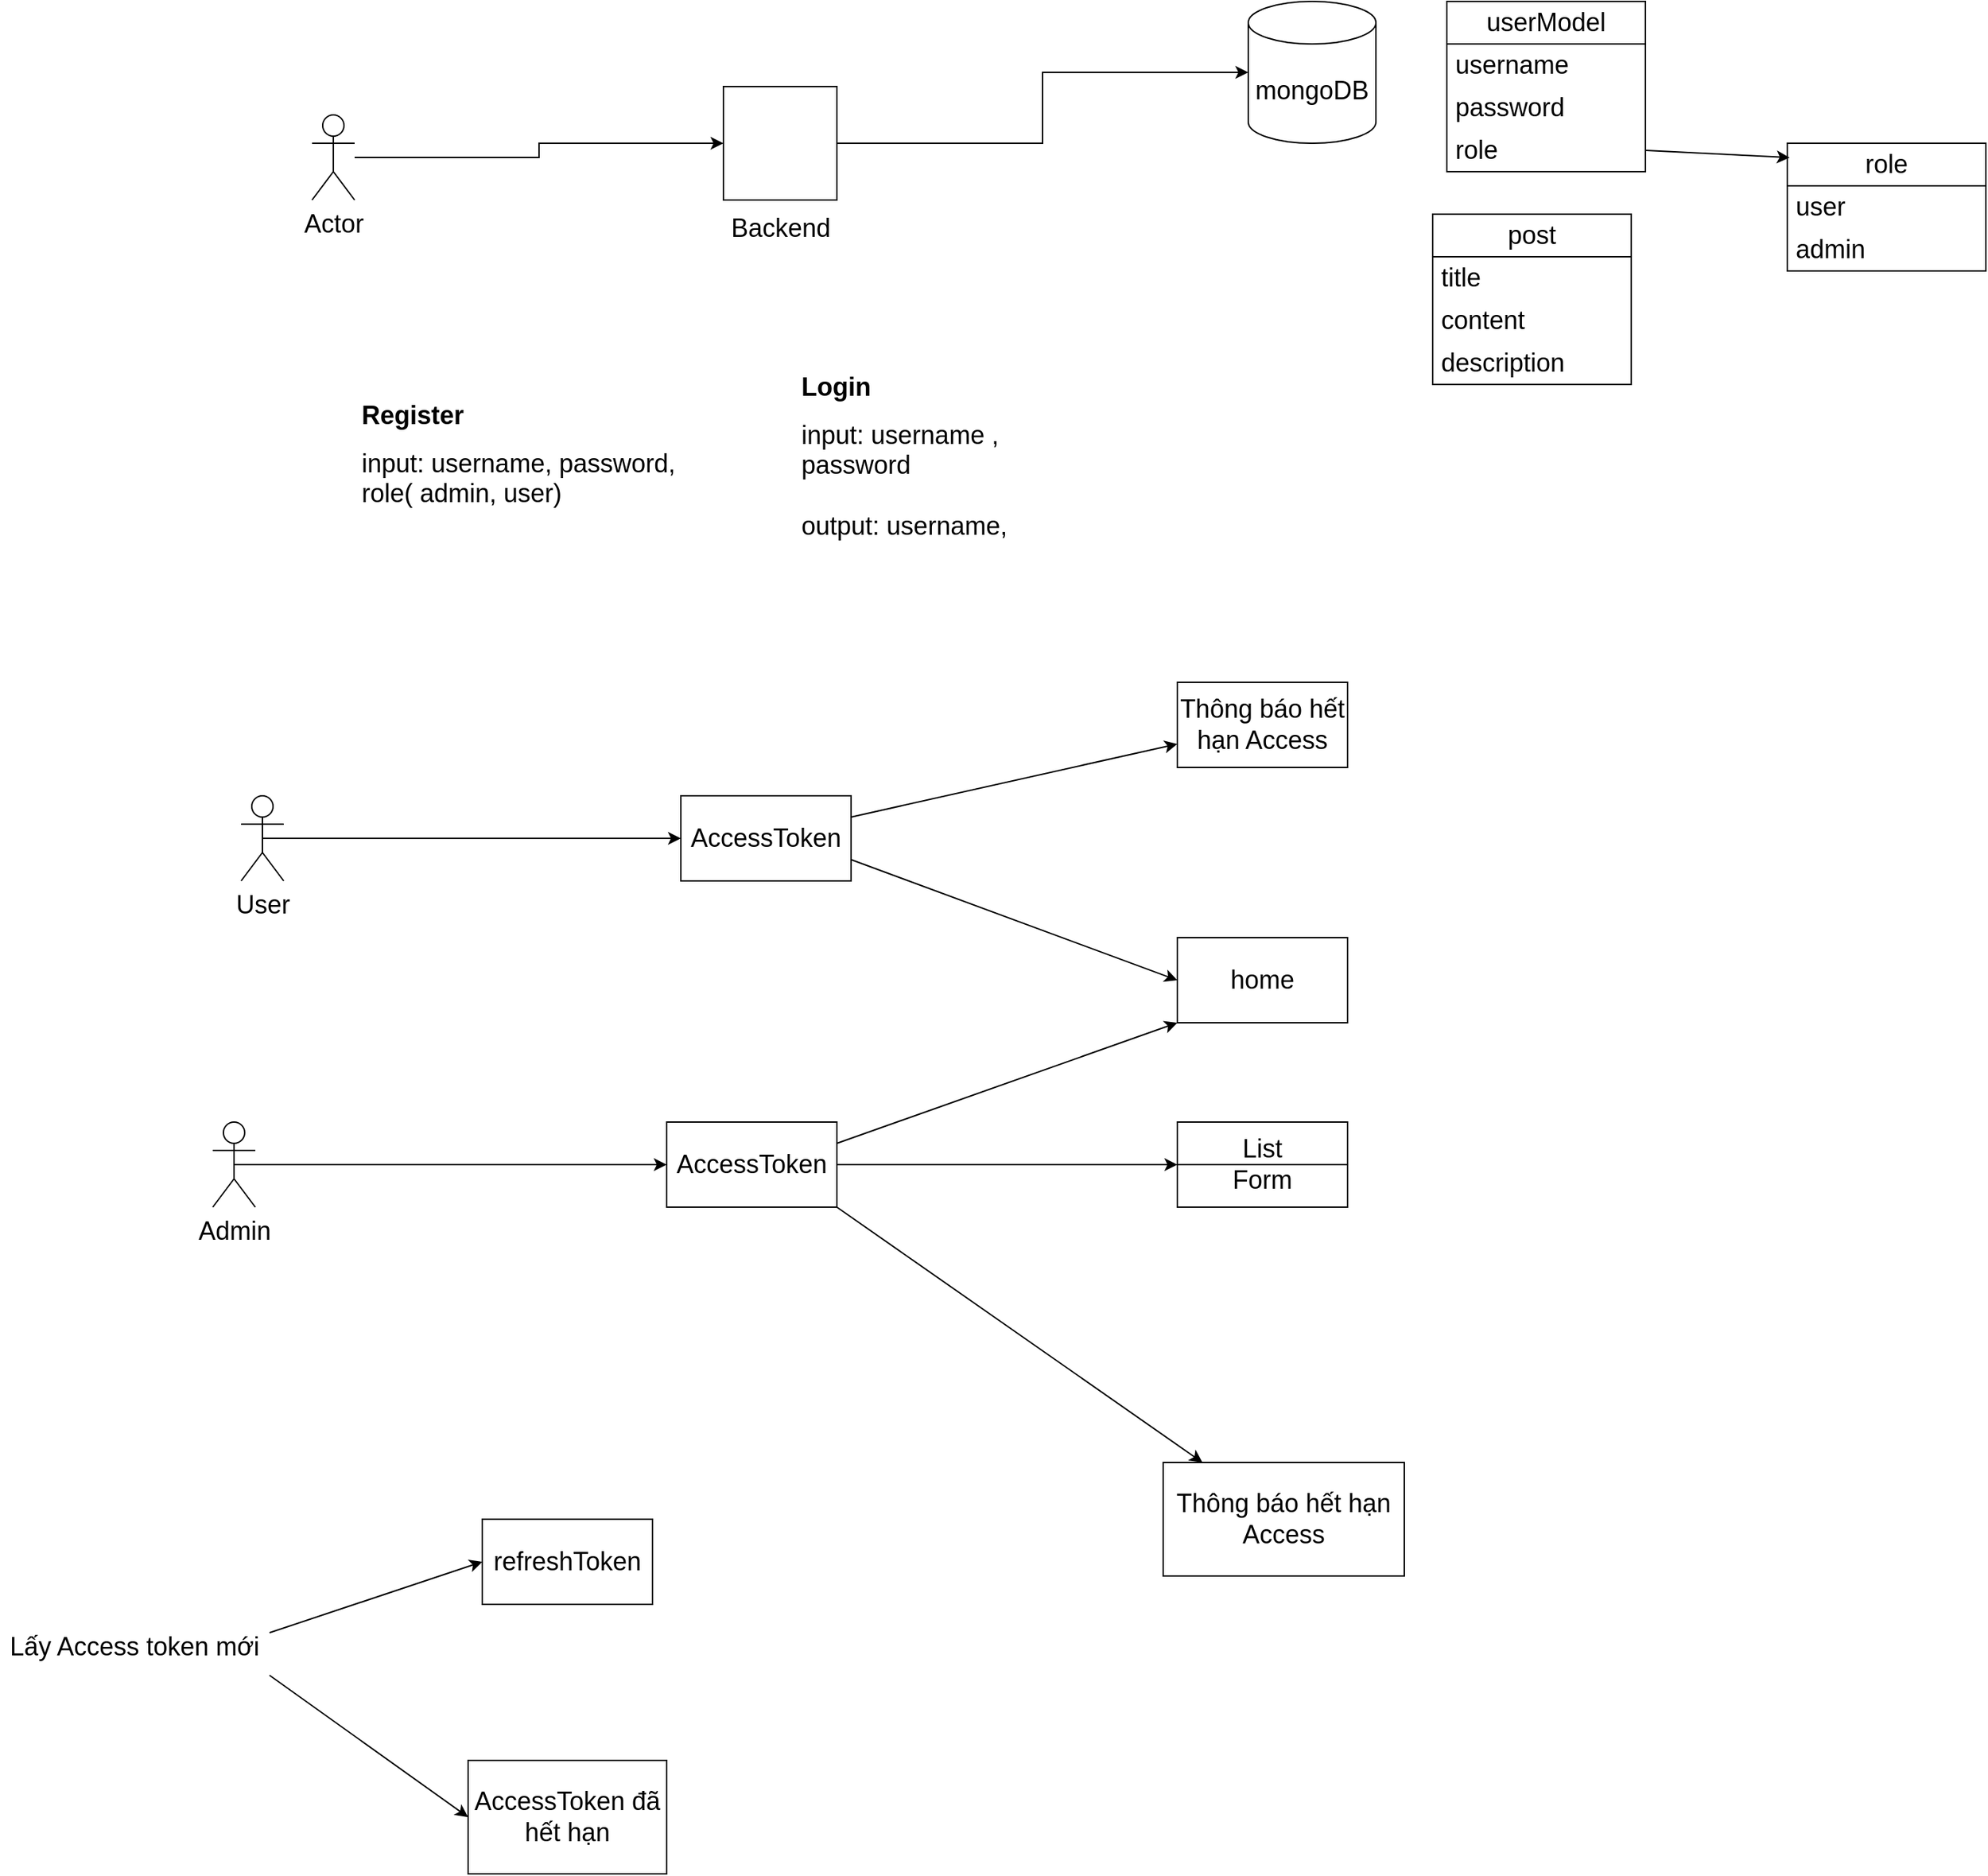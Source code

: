 <mxfile version="20.5.3" type="device"><diagram id="_PkWA_JVlBlwbMjwdW6g" name="Trang-1"><mxGraphModel dx="2566" dy="677" grid="1" gridSize="10" guides="1" tooltips="1" connect="1" arrows="1" fold="1" page="1" pageScale="1" pageWidth="1169" pageHeight="1654" math="0" shadow="0"><root><mxCell id="0"/><mxCell id="1" parent="0"/><mxCell id="7WiTmWVqoDBsLa9nrzJ3-4" style="edgeStyle=orthogonalEdgeStyle;rounded=0;orthogonalLoop=1;jettySize=auto;html=1;fontSize=18;" parent="1" source="7WiTmWVqoDBsLa9nrzJ3-1" target="7WiTmWVqoDBsLa9nrzJ3-3" edge="1"><mxGeometry relative="1" as="geometry"/></mxCell><mxCell id="7WiTmWVqoDBsLa9nrzJ3-1" value="Actor" style="shape=umlActor;verticalLabelPosition=bottom;verticalAlign=top;html=1;outlineConnect=0;fontSize=18;" parent="1" vertex="1"><mxGeometry x="50" y="90" width="30" height="60" as="geometry"/></mxCell><mxCell id="7WiTmWVqoDBsLa9nrzJ3-2" value="mongoDB" style="shape=cylinder3;whiteSpace=wrap;html=1;boundedLbl=1;backgroundOutline=1;size=15;fontSize=18;" parent="1" vertex="1"><mxGeometry x="710" y="10" width="90" height="100" as="geometry"/></mxCell><mxCell id="7WiTmWVqoDBsLa9nrzJ3-5" style="edgeStyle=orthogonalEdgeStyle;rounded=0;orthogonalLoop=1;jettySize=auto;html=1;exitX=1;exitY=0.5;exitDx=0;exitDy=0;fontSize=18;" parent="1" source="7WiTmWVqoDBsLa9nrzJ3-3" target="7WiTmWVqoDBsLa9nrzJ3-2" edge="1"><mxGeometry relative="1" as="geometry"/></mxCell><mxCell id="7WiTmWVqoDBsLa9nrzJ3-3" value="" style="whiteSpace=wrap;html=1;aspect=fixed;fontSize=18;" parent="1" vertex="1"><mxGeometry x="340" y="70" width="80" height="80" as="geometry"/></mxCell><mxCell id="7WiTmWVqoDBsLa9nrzJ3-10" value="userModel" style="swimlane;fontStyle=0;childLayout=stackLayout;horizontal=1;startSize=30;horizontalStack=0;resizeParent=1;resizeParentMax=0;resizeLast=0;collapsible=1;marginBottom=0;whiteSpace=wrap;html=1;fontSize=18;" parent="1" vertex="1"><mxGeometry x="850" y="10" width="140" height="120" as="geometry"><mxRectangle x="850" y="10" width="100" height="30" as="alternateBounds"/></mxGeometry></mxCell><mxCell id="7WiTmWVqoDBsLa9nrzJ3-11" value="username" style="text;strokeColor=none;fillColor=none;align=left;verticalAlign=middle;spacingLeft=4;spacingRight=4;overflow=hidden;points=[[0,0.5],[1,0.5]];portConstraint=eastwest;rotatable=0;whiteSpace=wrap;html=1;fontSize=18;" parent="7WiTmWVqoDBsLa9nrzJ3-10" vertex="1"><mxGeometry y="30" width="140" height="30" as="geometry"/></mxCell><mxCell id="7WiTmWVqoDBsLa9nrzJ3-12" value="password" style="text;strokeColor=none;fillColor=none;align=left;verticalAlign=middle;spacingLeft=4;spacingRight=4;overflow=hidden;points=[[0,0.5],[1,0.5]];portConstraint=eastwest;rotatable=0;whiteSpace=wrap;html=1;fontSize=18;" parent="7WiTmWVqoDBsLa9nrzJ3-10" vertex="1"><mxGeometry y="60" width="140" height="30" as="geometry"/></mxCell><mxCell id="7WiTmWVqoDBsLa9nrzJ3-13" value="role" style="text;strokeColor=none;fillColor=none;align=left;verticalAlign=middle;spacingLeft=4;spacingRight=4;overflow=hidden;points=[[0,0.5],[1,0.5]];portConstraint=eastwest;rotatable=0;whiteSpace=wrap;html=1;fontSize=18;" parent="7WiTmWVqoDBsLa9nrzJ3-10" vertex="1"><mxGeometry y="90" width="140" height="30" as="geometry"/></mxCell><mxCell id="QBvrMYQ35oqKfCYRjyhh-4" style="rounded=0;orthogonalLoop=1;jettySize=auto;html=1;exitX=0.5;exitY=0.5;exitDx=0;exitDy=0;exitPerimeter=0;entryX=0;entryY=0.5;entryDx=0;entryDy=0;fontSize=18;" parent="1" source="7WiTmWVqoDBsLa9nrzJ3-19" target="kVesEChVtUdwCc2Lsxn3-8" edge="1"><mxGeometry relative="1" as="geometry"/></mxCell><mxCell id="7WiTmWVqoDBsLa9nrzJ3-19" value="Admin" style="shape=umlActor;verticalLabelPosition=bottom;verticalAlign=top;html=1;outlineConnect=0;fontSize=18;" parent="1" vertex="1"><mxGeometry x="-20" y="800" width="30" height="60" as="geometry"/></mxCell><mxCell id="kVesEChVtUdwCc2Lsxn3-1" value="Backend" style="text;html=1;align=center;verticalAlign=middle;resizable=0;points=[];autosize=1;strokeColor=none;fillColor=none;fontSize=18;" parent="1" vertex="1"><mxGeometry x="335" y="150" width="90" height="40" as="geometry"/></mxCell><mxCell id="kVesEChVtUdwCc2Lsxn3-3" value="&lt;h1 style=&quot;font-size: 18px;&quot;&gt;Register&lt;/h1&gt;&lt;div style=&quot;font-size: 18px;&quot;&gt;input: username, password, role( admin, user)&lt;span style=&quot;background-color: initial; font-size: 18px;&quot;&gt;&amp;nbsp;&lt;/span&gt;&lt;/div&gt;" style="text;html=1;strokeColor=none;fillColor=none;spacing=5;spacingTop=-20;whiteSpace=wrap;overflow=hidden;rounded=0;fontSize=18;" parent="1" vertex="1"><mxGeometry x="80" y="290" width="230" height="140" as="geometry"/></mxCell><mxCell id="kVesEChVtUdwCc2Lsxn3-5" value="&lt;h1 style=&quot;font-size: 18px;&quot;&gt;Login&lt;/h1&gt;&lt;div style=&quot;font-size: 18px;&quot;&gt;input: username , password&lt;/div&gt;&lt;div style=&quot;font-size: 18px;&quot;&gt;&lt;br style=&quot;font-size: 18px;&quot;&gt;&lt;/div&gt;&lt;div style=&quot;font-size: 18px;&quot;&gt;output: username, role, access_token&lt;/div&gt;" style="text;html=1;strokeColor=none;fillColor=none;spacing=5;spacingTop=-20;whiteSpace=wrap;overflow=hidden;rounded=0;fontSize=18;" parent="1" vertex="1"><mxGeometry x="390" y="270" width="190" height="120" as="geometry"/></mxCell><mxCell id="QBvrMYQ35oqKfCYRjyhh-16" style="edgeStyle=none;rounded=0;orthogonalLoop=1;jettySize=auto;html=1;exitX=1;exitY=0.5;exitDx=0;exitDy=0;fontSize=18;" parent="1" source="kVesEChVtUdwCc2Lsxn3-8" target="kVesEChVtUdwCc2Lsxn3-19" edge="1"><mxGeometry relative="1" as="geometry"><mxPoint x="740" y="830" as="targetPoint"/><Array as="points"><mxPoint x="570" y="830"/></Array></mxGeometry></mxCell><mxCell id="QBvrMYQ35oqKfCYRjyhh-18" style="edgeStyle=none;rounded=0;orthogonalLoop=1;jettySize=auto;html=1;exitX=1;exitY=1;exitDx=0;exitDy=0;fontSize=18;" parent="1" source="kVesEChVtUdwCc2Lsxn3-8" target="QBvrMYQ35oqKfCYRjyhh-17" edge="1"><mxGeometry relative="1" as="geometry"/></mxCell><mxCell id="QBvrMYQ35oqKfCYRjyhh-47" style="edgeStyle=none;rounded=0;orthogonalLoop=1;jettySize=auto;html=1;exitX=1;exitY=0.25;exitDx=0;exitDy=0;entryX=0;entryY=1;entryDx=0;entryDy=0;fontSize=18;" parent="1" source="kVesEChVtUdwCc2Lsxn3-8" target="QBvrMYQ35oqKfCYRjyhh-43" edge="1"><mxGeometry relative="1" as="geometry"/></mxCell><mxCell id="kVesEChVtUdwCc2Lsxn3-8" value="&lt;font style=&quot;font-size: 18px;&quot;&gt;AccessToken&lt;/font&gt;" style="rounded=0;whiteSpace=wrap;html=1;fontSize=18;" parent="1" vertex="1"><mxGeometry x="300" y="800" width="120" height="60" as="geometry"/></mxCell><mxCell id="kVesEChVtUdwCc2Lsxn3-19" value="List&lt;br style=&quot;font-size: 18px;&quot;&gt;Form" style="rounded=0;whiteSpace=wrap;html=1;fontSize=18;" parent="1" vertex="1"><mxGeometry x="660" y="800" width="120" height="60" as="geometry"/></mxCell><mxCell id="kVesEChVtUdwCc2Lsxn3-20" value="" style="endArrow=none;html=1;rounded=0;entryX=0;entryY=0.5;entryDx=0;entryDy=0;exitX=1;exitY=0.5;exitDx=0;exitDy=0;fontSize=18;" parent="1" source="kVesEChVtUdwCc2Lsxn3-19" target="kVesEChVtUdwCc2Lsxn3-19" edge="1"><mxGeometry width="50" height="50" relative="1" as="geometry"><mxPoint x="680" y="720" as="sourcePoint"/><mxPoint x="730" y="670" as="targetPoint"/></mxGeometry></mxCell><mxCell id="QBvrMYQ35oqKfCYRjyhh-17" value="&lt;font style=&quot;font-size: 18px;&quot;&gt;Thông báo hết hạn Access&lt;/font&gt;" style="rounded=0;whiteSpace=wrap;html=1;fontSize=18;" parent="1" vertex="1"><mxGeometry x="650" y="1040" width="170" height="80" as="geometry"/></mxCell><mxCell id="QBvrMYQ35oqKfCYRjyhh-45" style="edgeStyle=none;rounded=0;orthogonalLoop=1;jettySize=auto;html=1;exitX=0.5;exitY=0.5;exitDx=0;exitDy=0;exitPerimeter=0;entryX=0;entryY=0.5;entryDx=0;entryDy=0;fontSize=18;" parent="1" source="QBvrMYQ35oqKfCYRjyhh-28" target="QBvrMYQ35oqKfCYRjyhh-44" edge="1"><mxGeometry relative="1" as="geometry"/></mxCell><mxCell id="QBvrMYQ35oqKfCYRjyhh-28" value="User" style="shape=umlActor;verticalLabelPosition=bottom;verticalAlign=top;html=1;outlineConnect=0;fontSize=18;" parent="1" vertex="1"><mxGeometry y="570" width="30" height="60" as="geometry"/></mxCell><mxCell id="QBvrMYQ35oqKfCYRjyhh-30" value="role" style="swimlane;fontStyle=0;childLayout=stackLayout;horizontal=1;startSize=30;horizontalStack=0;resizeParent=1;resizeParentMax=0;resizeLast=0;collapsible=1;marginBottom=0;whiteSpace=wrap;html=1;fontSize=18;" parent="1" vertex="1"><mxGeometry x="1090" y="110" width="140" height="90" as="geometry"><mxRectangle x="1080" y="100" width="60" height="30" as="alternateBounds"/></mxGeometry></mxCell><mxCell id="QBvrMYQ35oqKfCYRjyhh-31" value="user" style="text;strokeColor=none;fillColor=none;align=left;verticalAlign=middle;spacingLeft=4;spacingRight=4;overflow=hidden;points=[[0,0.5],[1,0.5]];portConstraint=eastwest;rotatable=0;whiteSpace=wrap;html=1;fontSize=18;" parent="QBvrMYQ35oqKfCYRjyhh-30" vertex="1"><mxGeometry y="30" width="140" height="30" as="geometry"/></mxCell><mxCell id="QBvrMYQ35oqKfCYRjyhh-32" value="admin" style="text;strokeColor=none;fillColor=none;align=left;verticalAlign=middle;spacingLeft=4;spacingRight=4;overflow=hidden;points=[[0,0.5],[1,0.5]];portConstraint=eastwest;rotatable=0;whiteSpace=wrap;html=1;fontSize=18;" parent="QBvrMYQ35oqKfCYRjyhh-30" vertex="1"><mxGeometry y="60" width="140" height="30" as="geometry"/></mxCell><mxCell id="QBvrMYQ35oqKfCYRjyhh-34" style="edgeStyle=none;rounded=0;orthogonalLoop=1;jettySize=auto;html=1;exitX=1;exitY=0.5;exitDx=0;exitDy=0;entryX=0.012;entryY=0.112;entryDx=0;entryDy=0;entryPerimeter=0;fontSize=18;" parent="1" source="7WiTmWVqoDBsLa9nrzJ3-13" target="QBvrMYQ35oqKfCYRjyhh-30" edge="1"><mxGeometry relative="1" as="geometry"/></mxCell><mxCell id="QBvrMYQ35oqKfCYRjyhh-39" value="post" style="swimlane;fontStyle=0;childLayout=stackLayout;horizontal=1;startSize=30;horizontalStack=0;resizeParent=1;resizeParentMax=0;resizeLast=0;collapsible=1;marginBottom=0;whiteSpace=wrap;html=1;fontSize=18;" parent="1" vertex="1"><mxGeometry x="840" y="160" width="140" height="120" as="geometry"><mxRectangle x="840" y="160" width="60" height="30" as="alternateBounds"/></mxGeometry></mxCell><mxCell id="QBvrMYQ35oqKfCYRjyhh-40" value="title" style="text;strokeColor=none;fillColor=none;align=left;verticalAlign=middle;spacingLeft=4;spacingRight=4;overflow=hidden;points=[[0,0.5],[1,0.5]];portConstraint=eastwest;rotatable=0;whiteSpace=wrap;html=1;fontSize=18;" parent="QBvrMYQ35oqKfCYRjyhh-39" vertex="1"><mxGeometry y="30" width="140" height="30" as="geometry"/></mxCell><mxCell id="QBvrMYQ35oqKfCYRjyhh-41" value="content" style="text;strokeColor=none;fillColor=none;align=left;verticalAlign=middle;spacingLeft=4;spacingRight=4;overflow=hidden;points=[[0,0.5],[1,0.5]];portConstraint=eastwest;rotatable=0;whiteSpace=wrap;html=1;fontSize=18;" parent="QBvrMYQ35oqKfCYRjyhh-39" vertex="1"><mxGeometry y="60" width="140" height="30" as="geometry"/></mxCell><mxCell id="QBvrMYQ35oqKfCYRjyhh-42" value="description" style="text;strokeColor=none;fillColor=none;align=left;verticalAlign=middle;spacingLeft=4;spacingRight=4;overflow=hidden;points=[[0,0.5],[1,0.5]];portConstraint=eastwest;rotatable=0;whiteSpace=wrap;html=1;fontSize=18;" parent="QBvrMYQ35oqKfCYRjyhh-39" vertex="1"><mxGeometry y="90" width="140" height="30" as="geometry"/></mxCell><mxCell id="QBvrMYQ35oqKfCYRjyhh-43" value="home" style="rounded=0;whiteSpace=wrap;html=1;fontSize=18;" parent="1" vertex="1"><mxGeometry x="660" y="670" width="120" height="60" as="geometry"/></mxCell><mxCell id="QBvrMYQ35oqKfCYRjyhh-46" style="edgeStyle=none;rounded=0;orthogonalLoop=1;jettySize=auto;html=1;exitX=1;exitY=0.75;exitDx=0;exitDy=0;entryX=0;entryY=0.5;entryDx=0;entryDy=0;fontSize=18;" parent="1" source="QBvrMYQ35oqKfCYRjyhh-44" target="QBvrMYQ35oqKfCYRjyhh-43" edge="1"><mxGeometry relative="1" as="geometry"/></mxCell><mxCell id="QBvrMYQ35oqKfCYRjyhh-49" style="edgeStyle=none;rounded=0;orthogonalLoop=1;jettySize=auto;html=1;exitX=1;exitY=0.25;exitDx=0;exitDy=0;fontSize=18;" parent="1" source="QBvrMYQ35oqKfCYRjyhh-44" target="QBvrMYQ35oqKfCYRjyhh-48" edge="1"><mxGeometry relative="1" as="geometry"/></mxCell><mxCell id="QBvrMYQ35oqKfCYRjyhh-44" value="AccessToken" style="rounded=0;whiteSpace=wrap;html=1;fontSize=18;" parent="1" vertex="1"><mxGeometry x="310" y="570" width="120" height="60" as="geometry"/></mxCell><mxCell id="QBvrMYQ35oqKfCYRjyhh-48" value="Thông báo hết hạn Access" style="rounded=0;whiteSpace=wrap;html=1;fontSize=18;" parent="1" vertex="1"><mxGeometry x="660" y="490" width="120" height="60" as="geometry"/></mxCell><mxCell id="QBvrMYQ35oqKfCYRjyhh-50" value="&lt;font style=&quot;font-size: 18px;&quot;&gt;refreshToken&lt;/font&gt;" style="rounded=0;whiteSpace=wrap;html=1;fontSize=18;" parent="1" vertex="1"><mxGeometry x="170" y="1080" width="120" height="60" as="geometry"/></mxCell><mxCell id="QBvrMYQ35oqKfCYRjyhh-53" style="edgeStyle=none;rounded=0;orthogonalLoop=1;jettySize=auto;html=1;exitX=1;exitY=0.25;exitDx=0;exitDy=0;fontSize=18;entryX=0;entryY=0.5;entryDx=0;entryDy=0;" parent="1" source="QBvrMYQ35oqKfCYRjyhh-51" target="QBvrMYQ35oqKfCYRjyhh-50" edge="1"><mxGeometry relative="1" as="geometry"><mxPoint x="80" y="1200.0" as="targetPoint"/></mxGeometry></mxCell><mxCell id="QBvrMYQ35oqKfCYRjyhh-55" style="edgeStyle=none;rounded=0;orthogonalLoop=1;jettySize=auto;html=1;exitX=1;exitY=1;exitDx=0;exitDy=0;entryX=0;entryY=0.5;entryDx=0;entryDy=0;fontSize=18;" parent="1" source="QBvrMYQ35oqKfCYRjyhh-51" target="QBvrMYQ35oqKfCYRjyhh-54" edge="1"><mxGeometry relative="1" as="geometry"/></mxCell><mxCell id="QBvrMYQ35oqKfCYRjyhh-51" value="&lt;font style=&quot;font-size: 18px;&quot;&gt;Lấy Access token mới&lt;/font&gt;" style="text;html=1;strokeColor=none;fillColor=none;align=center;verticalAlign=middle;whiteSpace=wrap;rounded=0;fontSize=18;" parent="1" vertex="1"><mxGeometry x="-170" y="1150" width="190" height="40" as="geometry"/></mxCell><mxCell id="QBvrMYQ35oqKfCYRjyhh-54" value="AccessToken đã hết hạn" style="rounded=0;whiteSpace=wrap;html=1;fontSize=18;" parent="1" vertex="1"><mxGeometry x="160" y="1250" width="140" height="80" as="geometry"/></mxCell></root></mxGraphModel></diagram></mxfile>